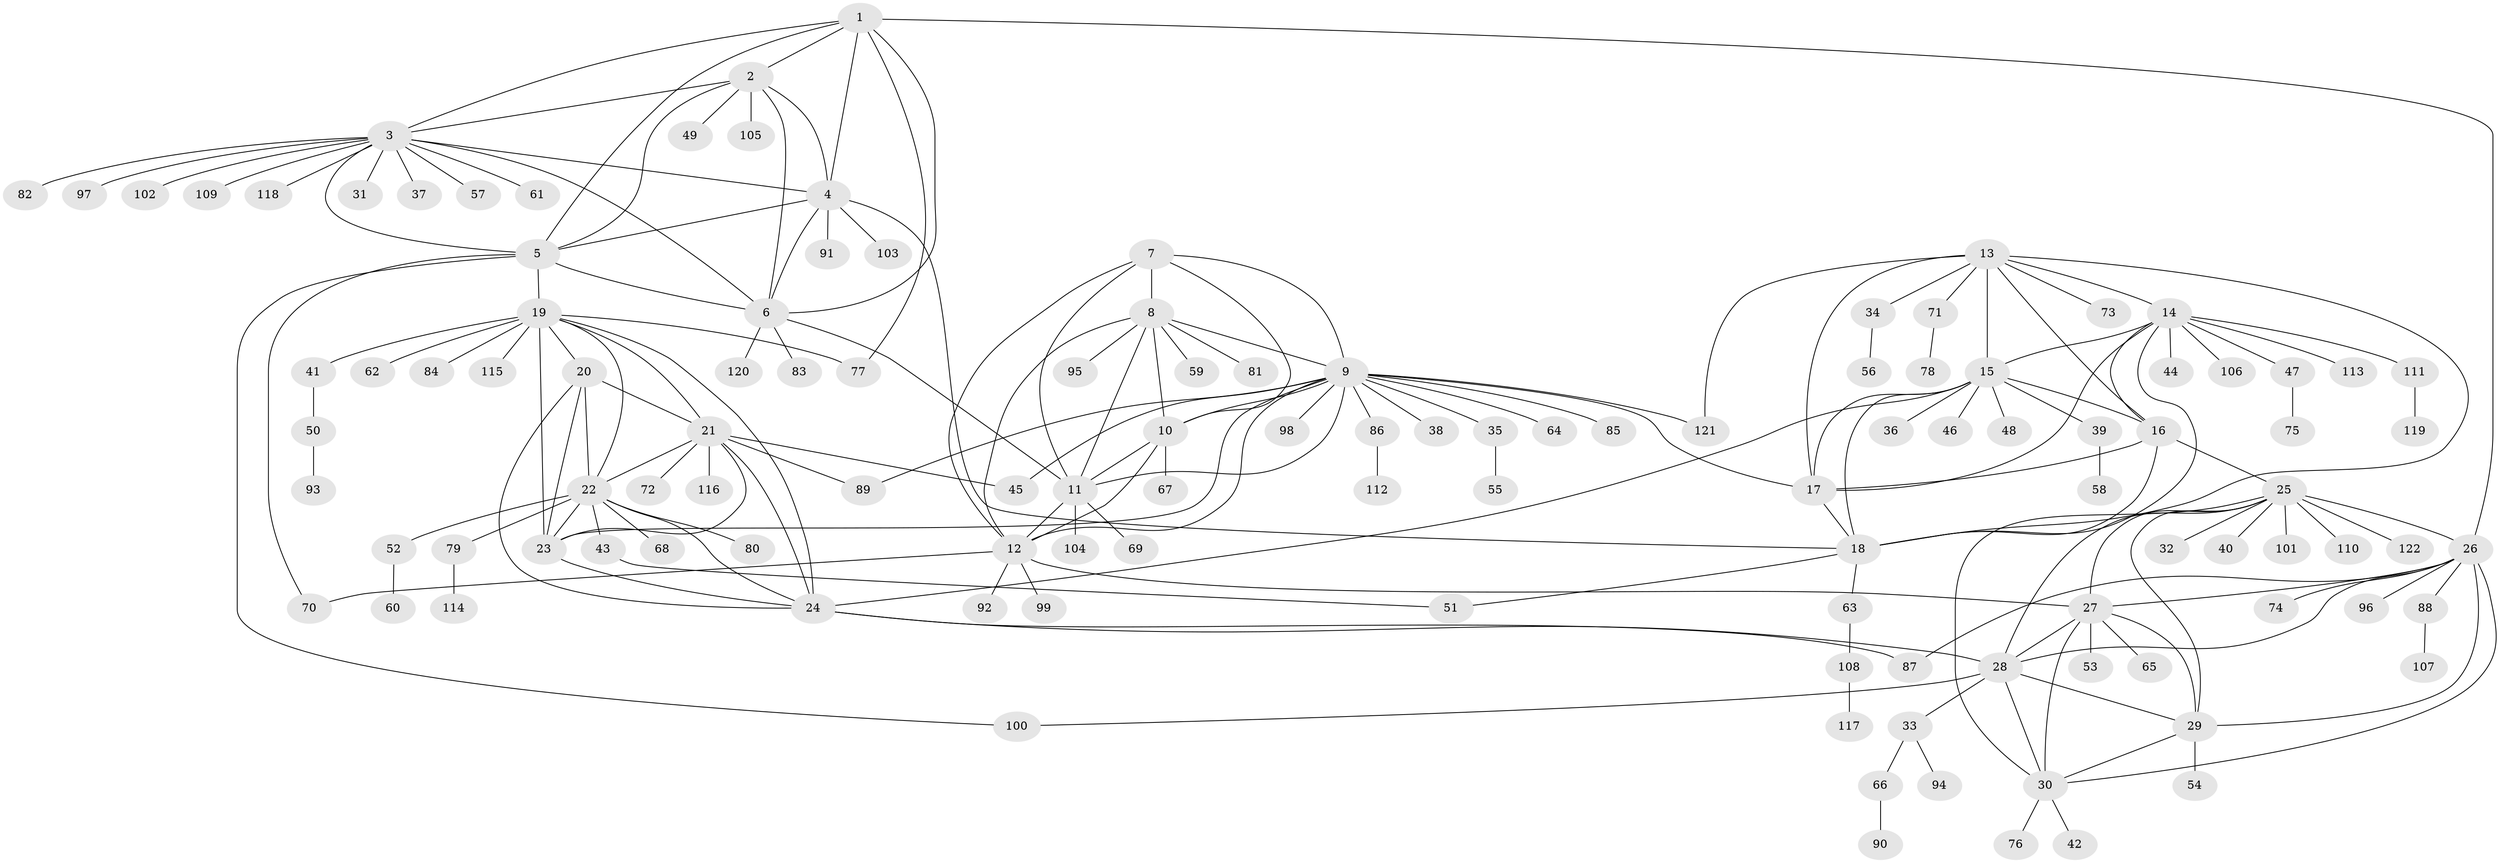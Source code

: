 // coarse degree distribution, {13: 0.020618556701030927, 9: 0.030927835051546393, 12: 0.010309278350515464, 7: 0.020618556701030927, 6: 0.030927835051546393, 4: 0.020618556701030927, 10: 0.020618556701030927, 14: 0.030927835051546393, 5: 0.020618556701030927, 8: 0.020618556701030927, 1: 0.6391752577319587, 3: 0.010309278350515464, 2: 0.12371134020618557}
// Generated by graph-tools (version 1.1) at 2025/24/03/03/25 07:24:16]
// undirected, 122 vertices, 185 edges
graph export_dot {
graph [start="1"]
  node [color=gray90,style=filled];
  1;
  2;
  3;
  4;
  5;
  6;
  7;
  8;
  9;
  10;
  11;
  12;
  13;
  14;
  15;
  16;
  17;
  18;
  19;
  20;
  21;
  22;
  23;
  24;
  25;
  26;
  27;
  28;
  29;
  30;
  31;
  32;
  33;
  34;
  35;
  36;
  37;
  38;
  39;
  40;
  41;
  42;
  43;
  44;
  45;
  46;
  47;
  48;
  49;
  50;
  51;
  52;
  53;
  54;
  55;
  56;
  57;
  58;
  59;
  60;
  61;
  62;
  63;
  64;
  65;
  66;
  67;
  68;
  69;
  70;
  71;
  72;
  73;
  74;
  75;
  76;
  77;
  78;
  79;
  80;
  81;
  82;
  83;
  84;
  85;
  86;
  87;
  88;
  89;
  90;
  91;
  92;
  93;
  94;
  95;
  96;
  97;
  98;
  99;
  100;
  101;
  102;
  103;
  104;
  105;
  106;
  107;
  108;
  109;
  110;
  111;
  112;
  113;
  114;
  115;
  116;
  117;
  118;
  119;
  120;
  121;
  122;
  1 -- 2;
  1 -- 3;
  1 -- 4;
  1 -- 5;
  1 -- 6;
  1 -- 26;
  1 -- 77;
  2 -- 3;
  2 -- 4;
  2 -- 5;
  2 -- 6;
  2 -- 49;
  2 -- 105;
  3 -- 4;
  3 -- 5;
  3 -- 6;
  3 -- 31;
  3 -- 37;
  3 -- 57;
  3 -- 61;
  3 -- 82;
  3 -- 97;
  3 -- 102;
  3 -- 109;
  3 -- 118;
  4 -- 5;
  4 -- 6;
  4 -- 18;
  4 -- 91;
  4 -- 103;
  5 -- 6;
  5 -- 19;
  5 -- 70;
  5 -- 100;
  6 -- 11;
  6 -- 83;
  6 -- 120;
  7 -- 8;
  7 -- 9;
  7 -- 10;
  7 -- 11;
  7 -- 12;
  8 -- 9;
  8 -- 10;
  8 -- 11;
  8 -- 12;
  8 -- 59;
  8 -- 81;
  8 -- 95;
  9 -- 10;
  9 -- 11;
  9 -- 12;
  9 -- 17;
  9 -- 23;
  9 -- 35;
  9 -- 38;
  9 -- 45;
  9 -- 64;
  9 -- 85;
  9 -- 86;
  9 -- 89;
  9 -- 98;
  9 -- 121;
  10 -- 11;
  10 -- 12;
  10 -- 67;
  11 -- 12;
  11 -- 69;
  11 -- 104;
  12 -- 27;
  12 -- 70;
  12 -- 92;
  12 -- 99;
  13 -- 14;
  13 -- 15;
  13 -- 16;
  13 -- 17;
  13 -- 18;
  13 -- 34;
  13 -- 71;
  13 -- 73;
  13 -- 121;
  14 -- 15;
  14 -- 16;
  14 -- 17;
  14 -- 18;
  14 -- 44;
  14 -- 47;
  14 -- 106;
  14 -- 111;
  14 -- 113;
  15 -- 16;
  15 -- 17;
  15 -- 18;
  15 -- 24;
  15 -- 36;
  15 -- 39;
  15 -- 46;
  15 -- 48;
  16 -- 17;
  16 -- 18;
  16 -- 25;
  17 -- 18;
  18 -- 51;
  18 -- 63;
  19 -- 20;
  19 -- 21;
  19 -- 22;
  19 -- 23;
  19 -- 24;
  19 -- 41;
  19 -- 62;
  19 -- 77;
  19 -- 84;
  19 -- 115;
  20 -- 21;
  20 -- 22;
  20 -- 23;
  20 -- 24;
  21 -- 22;
  21 -- 23;
  21 -- 24;
  21 -- 45;
  21 -- 72;
  21 -- 89;
  21 -- 116;
  22 -- 23;
  22 -- 24;
  22 -- 43;
  22 -- 52;
  22 -- 68;
  22 -- 79;
  22 -- 80;
  23 -- 24;
  24 -- 28;
  24 -- 87;
  25 -- 26;
  25 -- 27;
  25 -- 28;
  25 -- 29;
  25 -- 30;
  25 -- 32;
  25 -- 40;
  25 -- 101;
  25 -- 110;
  25 -- 122;
  26 -- 27;
  26 -- 28;
  26 -- 29;
  26 -- 30;
  26 -- 74;
  26 -- 87;
  26 -- 88;
  26 -- 96;
  27 -- 28;
  27 -- 29;
  27 -- 30;
  27 -- 53;
  27 -- 65;
  28 -- 29;
  28 -- 30;
  28 -- 33;
  28 -- 100;
  29 -- 30;
  29 -- 54;
  30 -- 42;
  30 -- 76;
  33 -- 66;
  33 -- 94;
  34 -- 56;
  35 -- 55;
  39 -- 58;
  41 -- 50;
  43 -- 51;
  47 -- 75;
  50 -- 93;
  52 -- 60;
  63 -- 108;
  66 -- 90;
  71 -- 78;
  79 -- 114;
  86 -- 112;
  88 -- 107;
  108 -- 117;
  111 -- 119;
}
